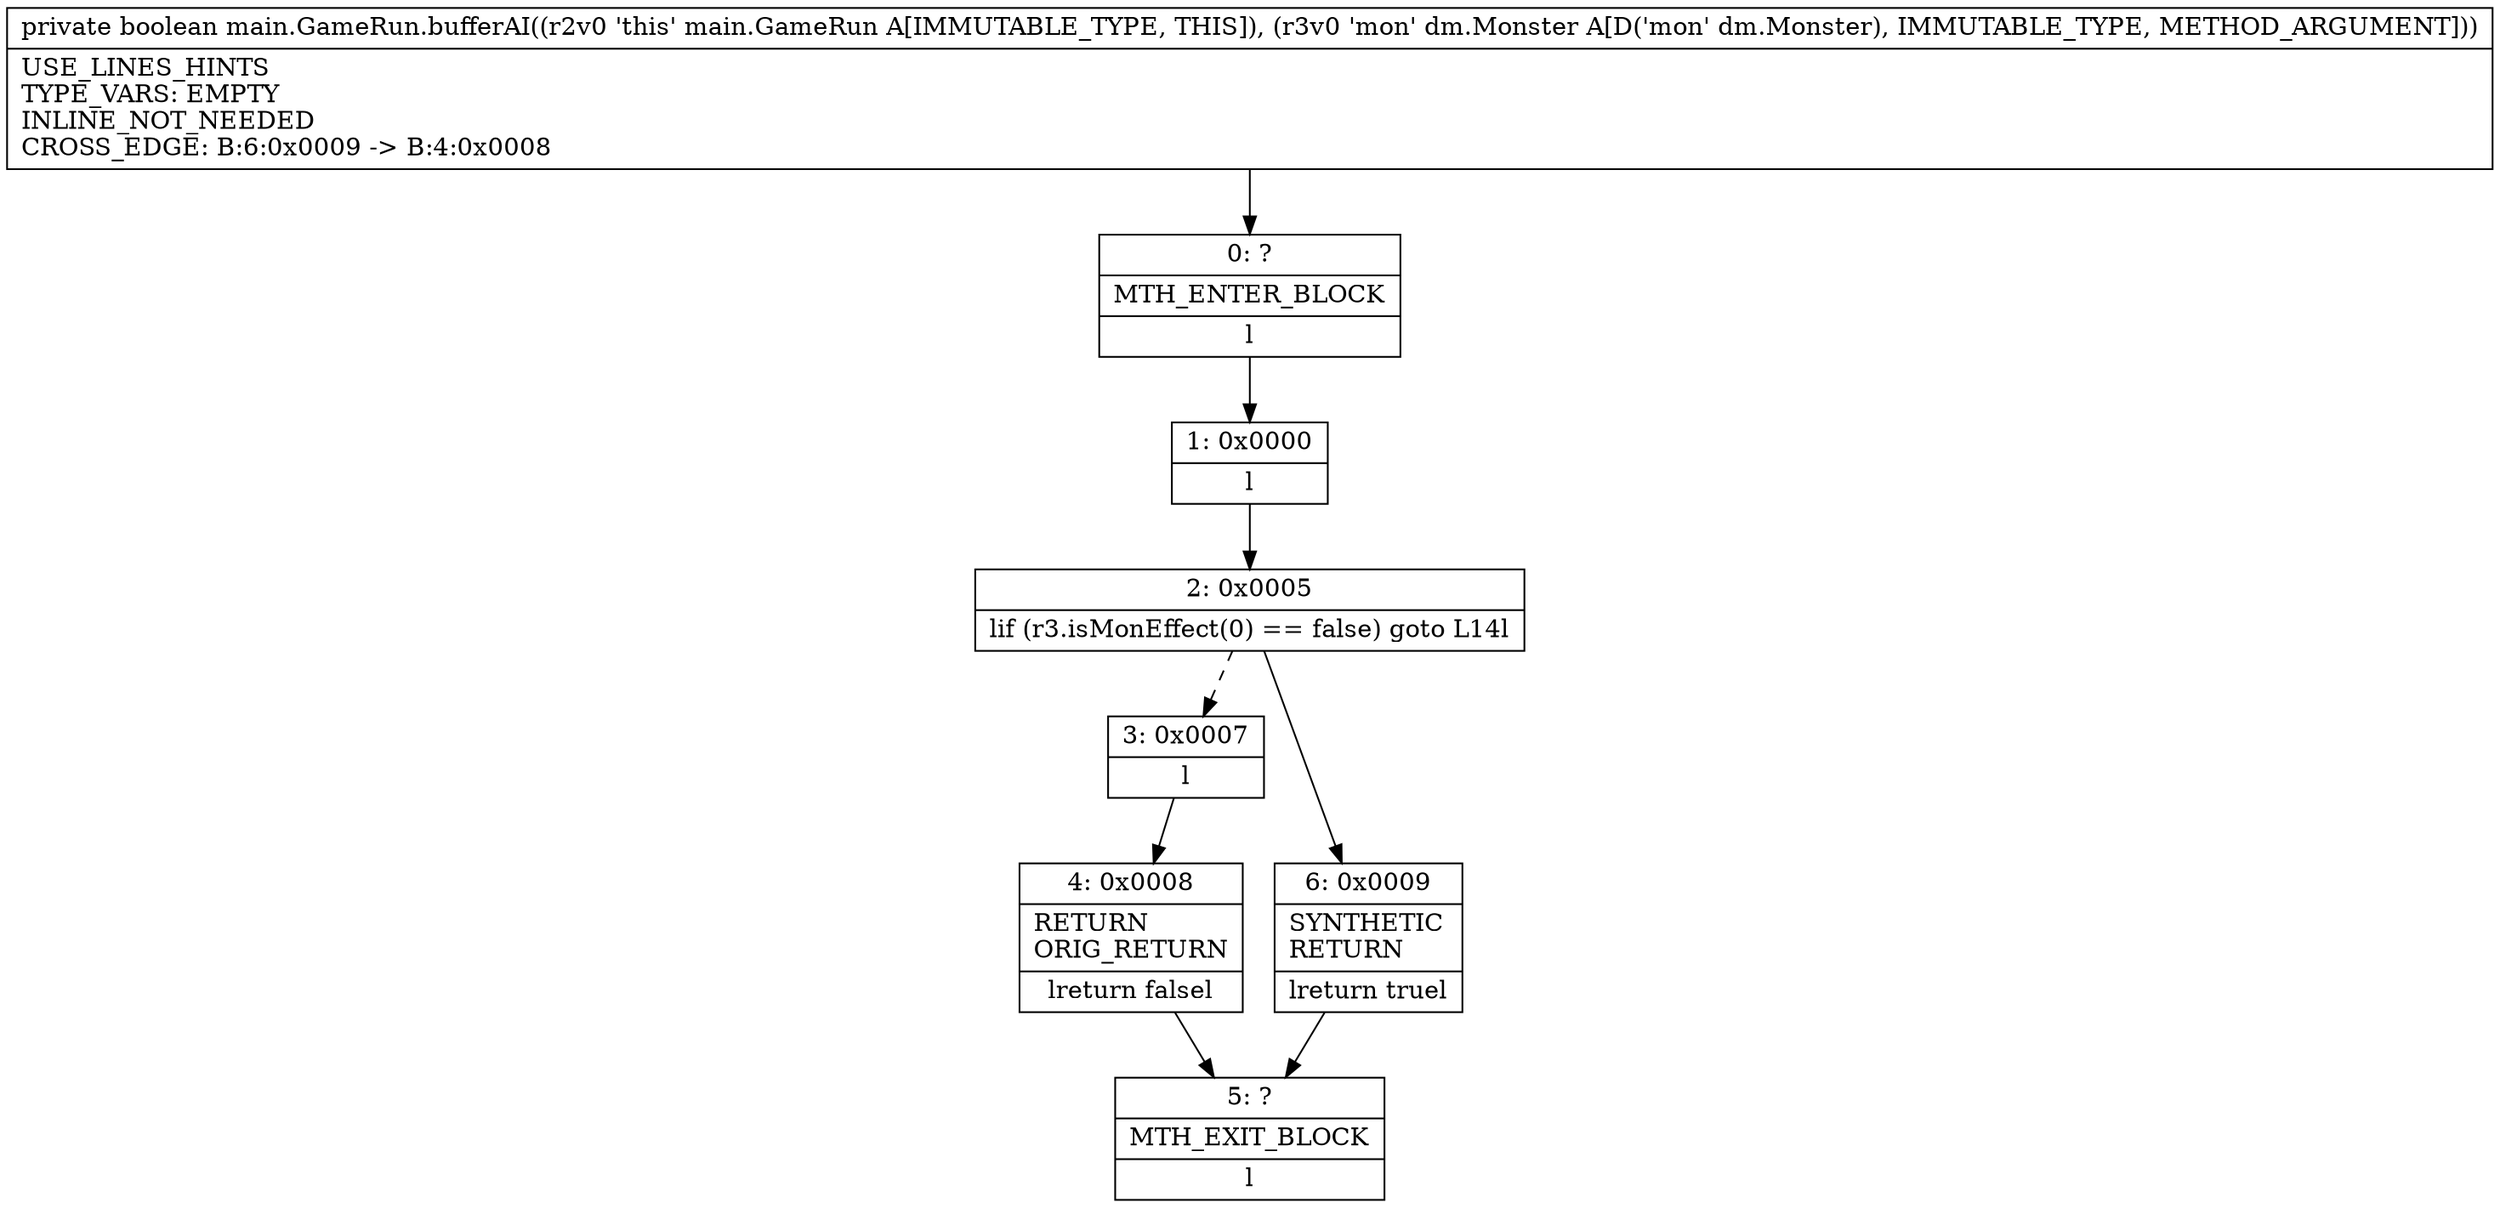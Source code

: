 digraph "CFG formain.GameRun.bufferAI(Ldm\/Monster;)Z" {
Node_0 [shape=record,label="{0\:\ ?|MTH_ENTER_BLOCK\l|l}"];
Node_1 [shape=record,label="{1\:\ 0x0000|l}"];
Node_2 [shape=record,label="{2\:\ 0x0005|lif (r3.isMonEffect(0) == false) goto L14l}"];
Node_3 [shape=record,label="{3\:\ 0x0007|l}"];
Node_4 [shape=record,label="{4\:\ 0x0008|RETURN\lORIG_RETURN\l|lreturn falsel}"];
Node_5 [shape=record,label="{5\:\ ?|MTH_EXIT_BLOCK\l|l}"];
Node_6 [shape=record,label="{6\:\ 0x0009|SYNTHETIC\lRETURN\l|lreturn truel}"];
MethodNode[shape=record,label="{private boolean main.GameRun.bufferAI((r2v0 'this' main.GameRun A[IMMUTABLE_TYPE, THIS]), (r3v0 'mon' dm.Monster A[D('mon' dm.Monster), IMMUTABLE_TYPE, METHOD_ARGUMENT]))  | USE_LINES_HINTS\lTYPE_VARS: EMPTY\lINLINE_NOT_NEEDED\lCROSS_EDGE: B:6:0x0009 \-\> B:4:0x0008\l}"];
MethodNode -> Node_0;
Node_0 -> Node_1;
Node_1 -> Node_2;
Node_2 -> Node_3[style=dashed];
Node_2 -> Node_6;
Node_3 -> Node_4;
Node_4 -> Node_5;
Node_6 -> Node_5;
}

